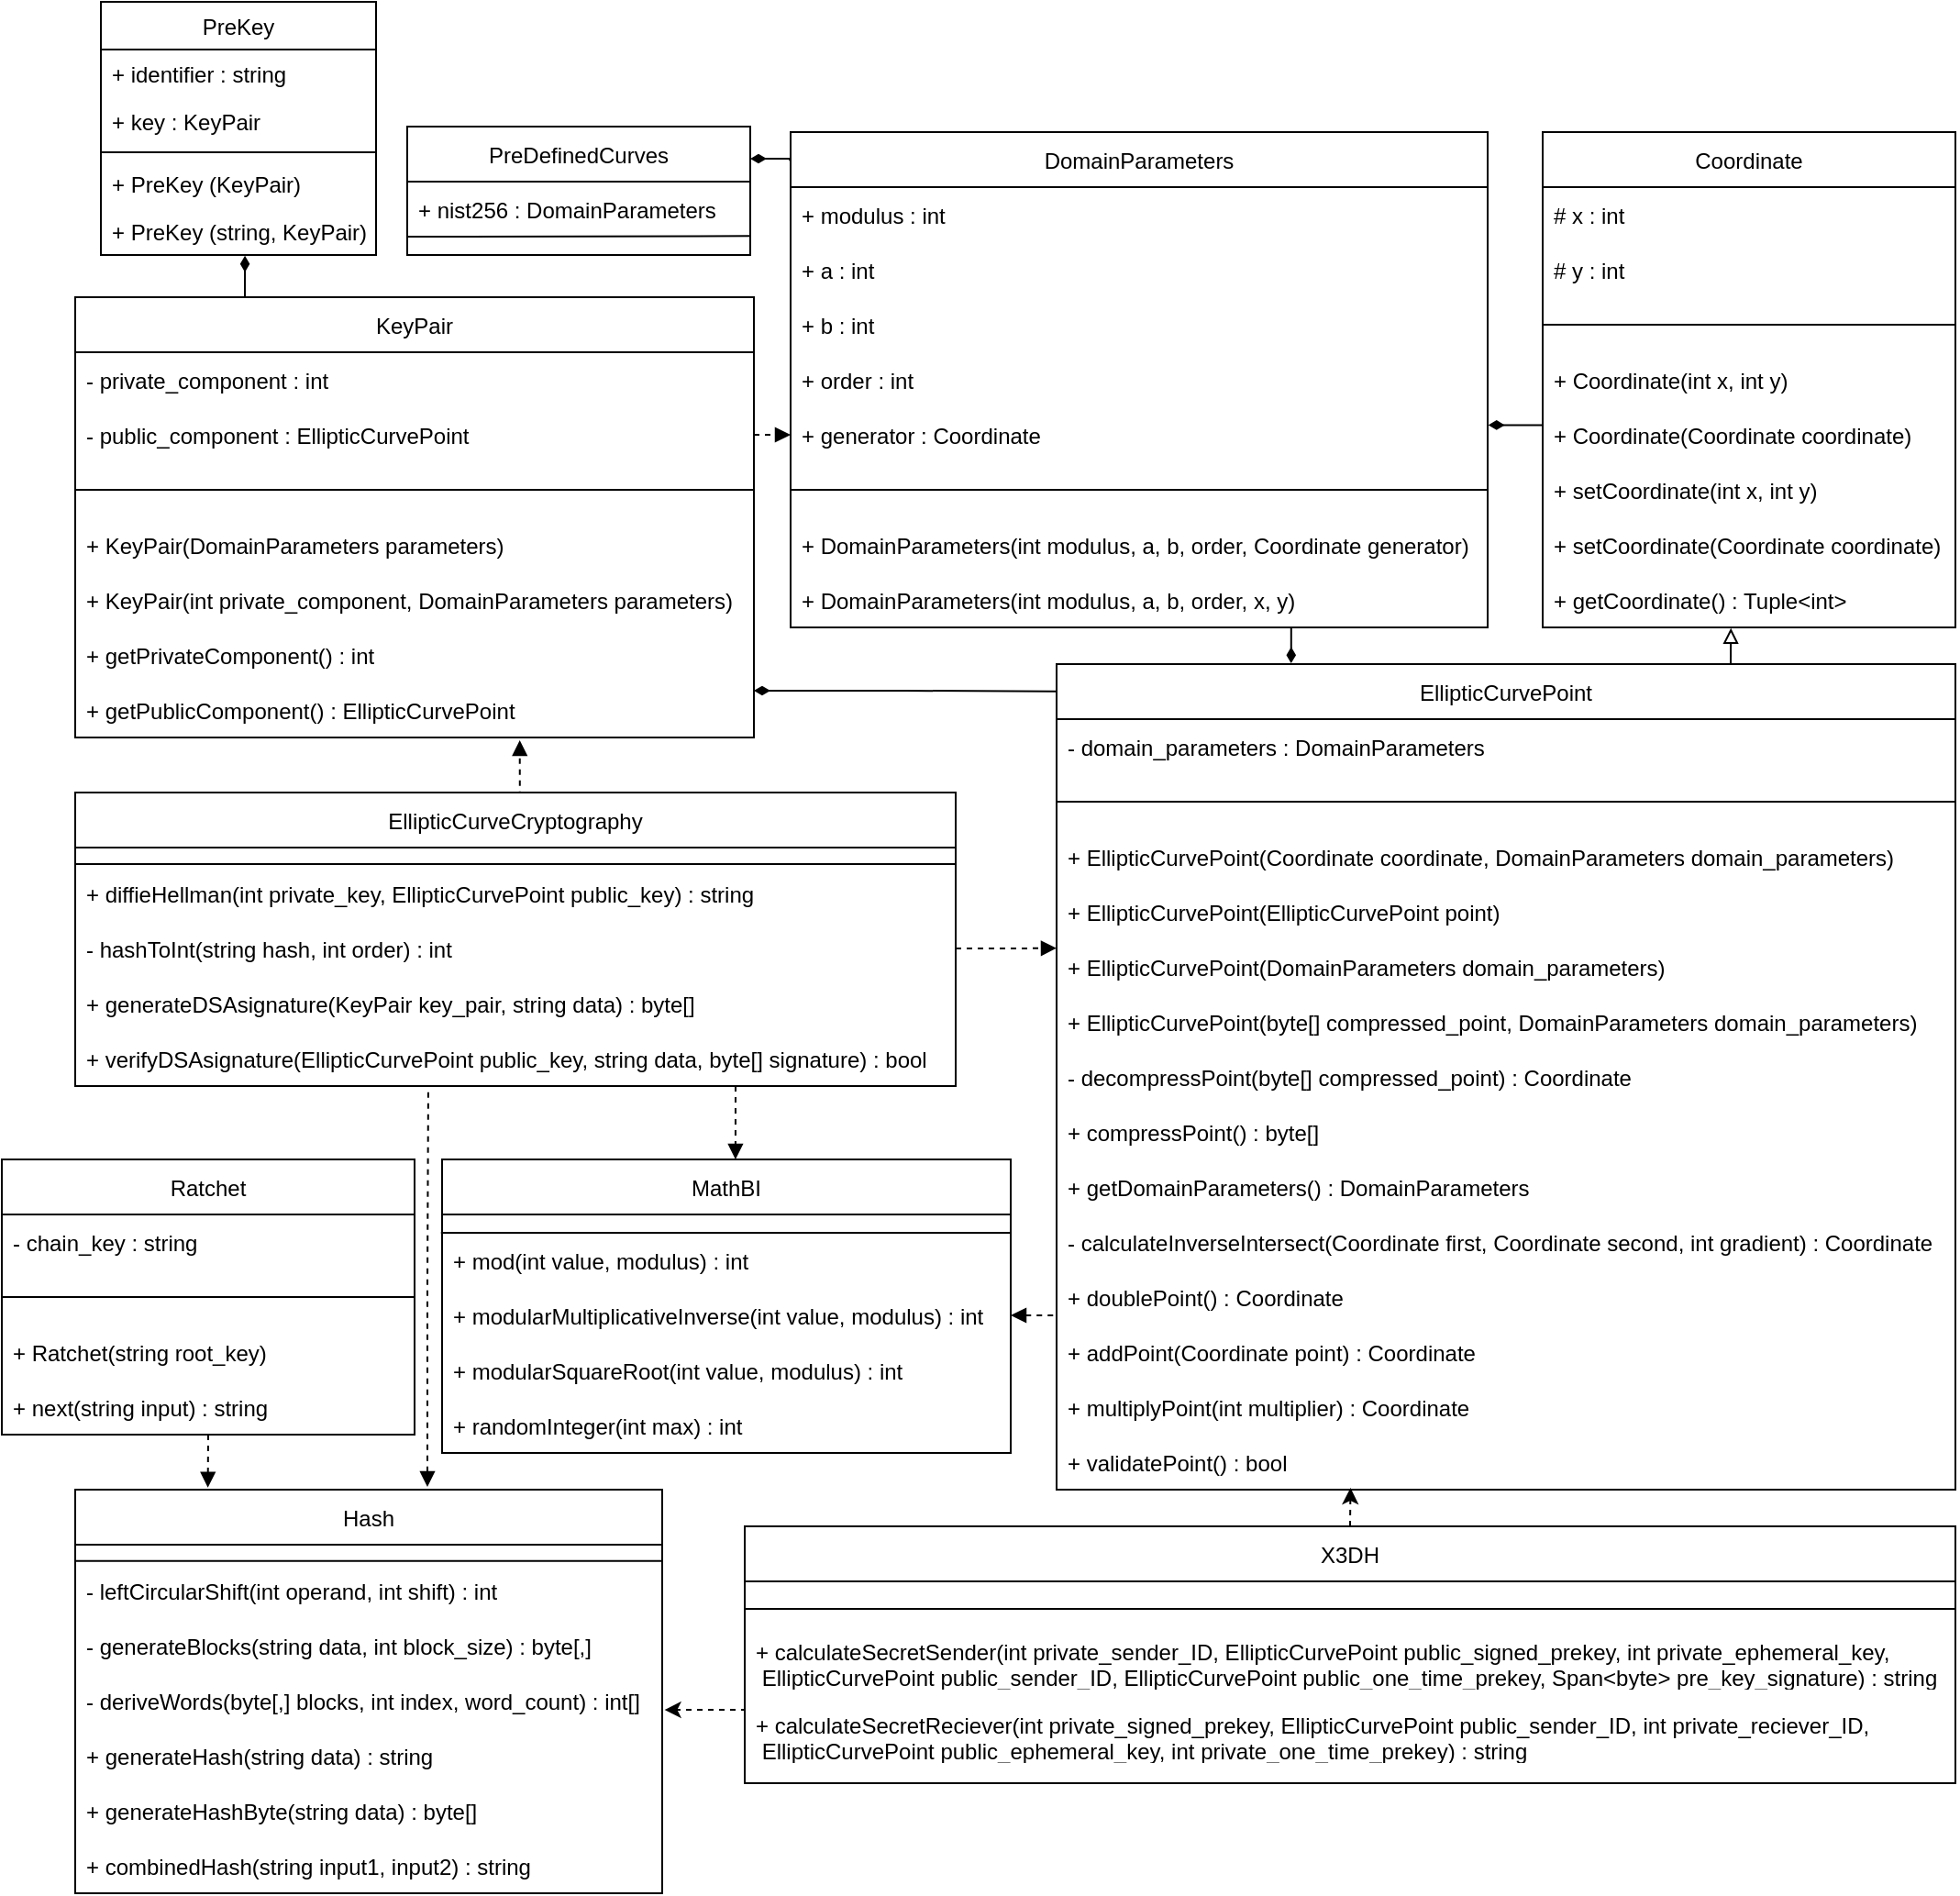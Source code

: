 <mxfile version="20.2.3" type="device"><diagram id="Ly6_dY0qHX30Df4afnzf" name="Page-1"><mxGraphModel dx="1822" dy="1265" grid="0" gridSize="10" guides="1" tooltips="1" connect="1" arrows="1" fold="1" page="0" pageScale="1" pageWidth="850" pageHeight="1100" math="0" shadow="0"><root><mxCell id="0"/><mxCell id="1" parent="0"/><mxCell id="3OR3AI4qEKdco8DpPYkD-1" value="Coordinate" style="swimlane;fontStyle=0;childLayout=stackLayout;horizontal=1;startSize=30;horizontalStack=0;resizeParent=1;resizeParentMax=0;resizeLast=0;collapsible=1;marginBottom=0;" parent="1" vertex="1"><mxGeometry x="690" y="-30" width="225" height="270" as="geometry"/></mxCell><mxCell id="3OR3AI4qEKdco8DpPYkD-2" value="# x : int" style="text;strokeColor=none;fillColor=none;align=left;verticalAlign=middle;spacingLeft=4;spacingRight=4;overflow=hidden;points=[[0,0.5],[1,0.5]];portConstraint=eastwest;rotatable=0;" parent="3OR3AI4qEKdco8DpPYkD-1" vertex="1"><mxGeometry y="30" width="225" height="30" as="geometry"/></mxCell><mxCell id="3OR3AI4qEKdco8DpPYkD-3" value="# y : int" style="text;strokeColor=none;fillColor=none;align=left;verticalAlign=middle;spacingLeft=4;spacingRight=4;overflow=hidden;points=[[0,0.5],[1,0.5]];portConstraint=eastwest;rotatable=0;" parent="3OR3AI4qEKdco8DpPYkD-1" vertex="1"><mxGeometry y="60" width="225" height="30" as="geometry"/></mxCell><mxCell id="_UF-qmJiNfg4kLuiLQxK-57" style="text;strokeColor=none;fillColor=none;align=left;verticalAlign=middle;spacingLeft=4;spacingRight=4;overflow=hidden;points=[[0,0.5],[1,0.5]];portConstraint=eastwest;rotatable=0;" parent="3OR3AI4qEKdco8DpPYkD-1" vertex="1"><mxGeometry y="90" width="225" height="30" as="geometry"/></mxCell><mxCell id="5z6FAqVTZavdb9If_eDG-6" value="+ Coordinate(int x, int y)" style="text;strokeColor=none;fillColor=none;align=left;verticalAlign=middle;spacingLeft=4;spacingRight=4;overflow=hidden;points=[[0,0.5],[1,0.5]];portConstraint=eastwest;rotatable=0;" parent="3OR3AI4qEKdco8DpPYkD-1" vertex="1"><mxGeometry y="120" width="225" height="30" as="geometry"/></mxCell><mxCell id="5z6FAqVTZavdb9If_eDG-7" value="+ Coordinate(Coordinate coordinate)" style="text;strokeColor=none;fillColor=none;align=left;verticalAlign=middle;spacingLeft=4;spacingRight=4;overflow=hidden;points=[[0,0.5],[1,0.5]];portConstraint=eastwest;rotatable=0;" parent="3OR3AI4qEKdco8DpPYkD-1" vertex="1"><mxGeometry y="150" width="225" height="30" as="geometry"/></mxCell><mxCell id="_UF-qmJiNfg4kLuiLQxK-56" value="+ setCoordinate(int x, int y)" style="text;strokeColor=none;fillColor=none;align=left;verticalAlign=middle;spacingLeft=4;spacingRight=4;overflow=hidden;points=[[0,0.5],[1,0.5]];portConstraint=eastwest;rotatable=0;" parent="3OR3AI4qEKdco8DpPYkD-1" vertex="1"><mxGeometry y="180" width="225" height="30" as="geometry"/></mxCell><mxCell id="5z6FAqVTZavdb9If_eDG-4" value="+ setCoordinate(Coordinate coordinate)" style="text;strokeColor=none;fillColor=none;align=left;verticalAlign=middle;spacingLeft=4;spacingRight=4;overflow=hidden;points=[[0,0.5],[1,0.5]];portConstraint=eastwest;rotatable=0;" parent="3OR3AI4qEKdco8DpPYkD-1" vertex="1"><mxGeometry y="210" width="225" height="30" as="geometry"/></mxCell><mxCell id="_UF-qmJiNfg4kLuiLQxK-58" value="+ getCoordinate() : Tuple&lt;int&gt;" style="text;strokeColor=none;fillColor=none;align=left;verticalAlign=middle;spacingLeft=4;spacingRight=4;overflow=hidden;points=[[0,0.5],[1,0.5]];portConstraint=eastwest;rotatable=0;" parent="3OR3AI4qEKdco8DpPYkD-1" vertex="1"><mxGeometry y="240" width="225" height="30" as="geometry"/></mxCell><mxCell id="5z6FAqVTZavdb9If_eDG-68" value="" style="endArrow=none;html=1;rounded=0;exitX=0;exitY=0.5;exitDx=0;exitDy=0;entryX=1;entryY=0.5;entryDx=0;entryDy=0;" parent="3OR3AI4qEKdco8DpPYkD-1" source="_UF-qmJiNfg4kLuiLQxK-57" target="_UF-qmJiNfg4kLuiLQxK-57" edge="1"><mxGeometry width="50" height="50" relative="1" as="geometry"><mxPoint x="-170" y="250" as="sourcePoint"/><mxPoint x="-120" y="200" as="targetPoint"/></mxGeometry></mxCell><mxCell id="_UF-qmJiNfg4kLuiLQxK-68" style="edgeStyle=orthogonalEdgeStyle;rounded=0;orthogonalLoop=1;jettySize=auto;html=1;exitX=1.001;exitY=0.323;exitDx=0;exitDy=0;entryX=0;entryY=0.327;entryDx=0;entryDy=0;startArrow=diamondThin;startFill=1;endArrow=none;endFill=0;entryPerimeter=0;exitPerimeter=0;" parent="1" source="3OR3AI4qEKdco8DpPYkD-9" target="5z6FAqVTZavdb9If_eDG-7" edge="1"><mxGeometry relative="1" as="geometry"><Array as="points"><mxPoint x="675" y="130"/></Array></mxGeometry></mxCell><mxCell id="5z6FAqVTZavdb9If_eDG-36" style="edgeStyle=orthogonalEdgeStyle;rounded=0;orthogonalLoop=1;jettySize=auto;html=1;entryX=0.261;entryY=-0.001;entryDx=0;entryDy=0;entryPerimeter=0;startArrow=none;startFill=0;endArrow=diamondThin;endFill=1;" parent="1" target="3OR3AI4qEKdco8DpPYkD-11" edge="1"><mxGeometry relative="1" as="geometry"><mxPoint x="550" y="240" as="sourcePoint"/></mxGeometry></mxCell><mxCell id="3OR3AI4qEKdco8DpPYkD-5" value="DomainParameters" style="swimlane;fontStyle=0;childLayout=stackLayout;horizontal=1;startSize=30;horizontalStack=0;resizeParent=1;resizeParentMax=0;resizeLast=0;collapsible=1;marginBottom=0;" parent="1" vertex="1"><mxGeometry x="280" y="-30" width="380" height="270" as="geometry"/></mxCell><mxCell id="3OR3AI4qEKdco8DpPYkD-6" value="+ modulus : int" style="text;strokeColor=none;fillColor=none;align=left;verticalAlign=middle;spacingLeft=4;spacingRight=4;overflow=hidden;points=[[0,0.5],[1,0.5]];portConstraint=eastwest;rotatable=0;" parent="3OR3AI4qEKdco8DpPYkD-5" vertex="1"><mxGeometry y="30" width="380" height="30" as="geometry"/></mxCell><mxCell id="3OR3AI4qEKdco8DpPYkD-7" value="+ a : int" style="text;strokeColor=none;fillColor=none;align=left;verticalAlign=middle;spacingLeft=4;spacingRight=4;overflow=hidden;points=[[0,0.5],[1,0.5]];portConstraint=eastwest;rotatable=0;" parent="3OR3AI4qEKdco8DpPYkD-5" vertex="1"><mxGeometry y="60" width="380" height="30" as="geometry"/></mxCell><mxCell id="3OR3AI4qEKdco8DpPYkD-8" value="+ b : int" style="text;strokeColor=none;fillColor=none;align=left;verticalAlign=middle;spacingLeft=4;spacingRight=4;overflow=hidden;points=[[0,0.5],[1,0.5]];portConstraint=eastwest;rotatable=0;" parent="3OR3AI4qEKdco8DpPYkD-5" vertex="1"><mxGeometry y="90" width="380" height="30" as="geometry"/></mxCell><mxCell id="3OR3AI4qEKdco8DpPYkD-10" value="+ order : int" style="text;strokeColor=none;fillColor=none;align=left;verticalAlign=middle;spacingLeft=4;spacingRight=4;overflow=hidden;points=[[0,0.5],[1,0.5]];portConstraint=eastwest;rotatable=0;" parent="3OR3AI4qEKdco8DpPYkD-5" vertex="1"><mxGeometry y="120" width="380" height="30" as="geometry"/></mxCell><mxCell id="3OR3AI4qEKdco8DpPYkD-9" value="+ generator : Coordinate" style="text;strokeColor=none;fillColor=none;align=left;verticalAlign=middle;spacingLeft=4;spacingRight=4;overflow=hidden;points=[[0,0.5],[1,0.5]];portConstraint=eastwest;rotatable=0;" parent="3OR3AI4qEKdco8DpPYkD-5" vertex="1"><mxGeometry y="150" width="380" height="30" as="geometry"/></mxCell><mxCell id="pm_PN6_gvSgCP5Tro77H-2" style="text;strokeColor=none;fillColor=none;align=left;verticalAlign=middle;spacingLeft=4;spacingRight=4;overflow=hidden;points=[[0,0.5],[1,0.5]];portConstraint=eastwest;rotatable=0;" parent="3OR3AI4qEKdco8DpPYkD-5" vertex="1"><mxGeometry y="180" width="380" height="30" as="geometry"/></mxCell><mxCell id="pm_PN6_gvSgCP5Tro77H-1" value="+ DomainParameters(int modulus, a, b, order, Coordinate generator)" style="text;strokeColor=none;fillColor=none;align=left;verticalAlign=middle;spacingLeft=4;spacingRight=4;overflow=hidden;points=[[0,0.5],[1,0.5]];portConstraint=eastwest;rotatable=0;" parent="3OR3AI4qEKdco8DpPYkD-5" vertex="1"><mxGeometry y="210" width="380" height="30" as="geometry"/></mxCell><mxCell id="5z6FAqVTZavdb9If_eDG-1" value="+ DomainParameters(int modulus, a, b, order, x, y)" style="text;strokeColor=none;fillColor=none;align=left;verticalAlign=middle;spacingLeft=4;spacingRight=4;overflow=hidden;points=[[0,0.5],[1,0.5]];portConstraint=eastwest;rotatable=0;" parent="3OR3AI4qEKdco8DpPYkD-5" vertex="1"><mxGeometry y="240" width="380" height="30" as="geometry"/></mxCell><mxCell id="5z6FAqVTZavdb9If_eDG-67" value="" style="endArrow=none;html=1;rounded=0;exitX=0;exitY=0.5;exitDx=0;exitDy=0;entryX=1;entryY=0.5;entryDx=0;entryDy=0;" parent="3OR3AI4qEKdco8DpPYkD-5" source="pm_PN6_gvSgCP5Tro77H-2" target="pm_PN6_gvSgCP5Tro77H-2" edge="1"><mxGeometry width="50" height="50" relative="1" as="geometry"><mxPoint x="240" y="250" as="sourcePoint"/><mxPoint x="290" y="200" as="targetPoint"/></mxGeometry></mxCell><mxCell id="5z6FAqVTZavdb9If_eDG-45" style="edgeStyle=orthogonalEdgeStyle;rounded=0;orthogonalLoop=1;jettySize=auto;html=1;exitX=0.75;exitY=0;exitDx=0;exitDy=0;entryX=0.456;entryY=1.013;entryDx=0;entryDy=0;entryPerimeter=0;startArrow=none;startFill=0;endArrow=block;endFill=0;" parent="1" source="3OR3AI4qEKdco8DpPYkD-11" target="_UF-qmJiNfg4kLuiLQxK-58" edge="1"><mxGeometry relative="1" as="geometry"/></mxCell><mxCell id="3OR3AI4qEKdco8DpPYkD-11" value="EllipticCurvePoint" style="swimlane;fontStyle=0;childLayout=stackLayout;horizontal=1;startSize=30;horizontalStack=0;resizeParent=1;resizeParentMax=0;resizeLast=0;collapsible=1;marginBottom=0;" parent="1" vertex="1"><mxGeometry x="425" y="260" width="490" height="450" as="geometry"/></mxCell><mxCell id="3OR3AI4qEKdco8DpPYkD-16" value="- domain_parameters : DomainParameters" style="text;strokeColor=none;fillColor=none;align=left;verticalAlign=middle;spacingLeft=4;spacingRight=4;overflow=hidden;points=[[0,0.5],[1,0.5]];portConstraint=eastwest;rotatable=0;" parent="3OR3AI4qEKdco8DpPYkD-11" vertex="1"><mxGeometry y="30" width="490" height="30" as="geometry"/></mxCell><mxCell id="3OR3AI4qEKdco8DpPYkD-68" style="text;strokeColor=none;fillColor=none;align=left;verticalAlign=middle;spacingLeft=4;spacingRight=4;overflow=hidden;points=[[0,0.5],[1,0.5]];portConstraint=eastwest;rotatable=0;" parent="3OR3AI4qEKdco8DpPYkD-11" vertex="1"><mxGeometry y="60" width="490" height="30" as="geometry"/></mxCell><mxCell id="5z6FAqVTZavdb9If_eDG-30" value="+ EllipticCurvePoint(Coordinate coordinate, DomainParameters domain_parameters)" style="text;strokeColor=none;fillColor=none;align=left;verticalAlign=middle;spacingLeft=4;spacingRight=4;overflow=hidden;points=[[0,0.5],[1,0.5]];portConstraint=eastwest;rotatable=0;" parent="3OR3AI4qEKdco8DpPYkD-11" vertex="1"><mxGeometry y="90" width="490" height="30" as="geometry"/></mxCell><mxCell id="5z6FAqVTZavdb9If_eDG-2" value="+ EllipticCurvePoint(EllipticCurvePoint point)" style="text;strokeColor=none;fillColor=none;align=left;verticalAlign=middle;spacingLeft=4;spacingRight=4;overflow=hidden;points=[[0,0.5],[1,0.5]];portConstraint=eastwest;rotatable=0;" parent="3OR3AI4qEKdco8DpPYkD-11" vertex="1"><mxGeometry y="120" width="490" height="30" as="geometry"/></mxCell><mxCell id="5z6FAqVTZavdb9If_eDG-3" value="+ EllipticCurvePoint(DomainParameters domain_parameters)" style="text;strokeColor=none;fillColor=none;align=left;verticalAlign=middle;spacingLeft=4;spacingRight=4;overflow=hidden;points=[[0,0.5],[1,0.5]];portConstraint=eastwest;rotatable=0;" parent="3OR3AI4qEKdco8DpPYkD-11" vertex="1"><mxGeometry y="150" width="490" height="30" as="geometry"/></mxCell><mxCell id="_UF-qmJiNfg4kLuiLQxK-1" value="+ EllipticCurvePoint(byte[] compressed_point, DomainParameters domain_parameters)" style="text;strokeColor=none;fillColor=none;align=left;verticalAlign=middle;spacingLeft=4;spacingRight=4;overflow=hidden;points=[[0,0.5],[1,0.5]];portConstraint=eastwest;rotatable=0;" parent="3OR3AI4qEKdco8DpPYkD-11" vertex="1"><mxGeometry y="180" width="490" height="30" as="geometry"/></mxCell><mxCell id="_UF-qmJiNfg4kLuiLQxK-3" value="- decompressPoint(byte[] compressed_point) : Coordinate" style="text;strokeColor=none;fillColor=none;align=left;verticalAlign=middle;spacingLeft=4;spacingRight=4;overflow=hidden;points=[[0,0.5],[1,0.5]];portConstraint=eastwest;rotatable=0;" parent="3OR3AI4qEKdco8DpPYkD-11" vertex="1"><mxGeometry y="210" width="490" height="30" as="geometry"/></mxCell><mxCell id="_UF-qmJiNfg4kLuiLQxK-4" value="+ compressPoint() : byte[]" style="text;strokeColor=none;fillColor=none;align=left;verticalAlign=middle;spacingLeft=4;spacingRight=4;overflow=hidden;points=[[0,0.5],[1,0.5]];portConstraint=eastwest;rotatable=0;" parent="3OR3AI4qEKdco8DpPYkD-11" vertex="1"><mxGeometry y="240" width="490" height="30" as="geometry"/></mxCell><mxCell id="3OR3AI4qEKdco8DpPYkD-67" value="+ getDomainParameters() : DomainParameters" style="text;strokeColor=none;fillColor=none;align=left;verticalAlign=middle;spacingLeft=4;spacingRight=4;overflow=hidden;points=[[0,0.5],[1,0.5]];portConstraint=eastwest;rotatable=0;" parent="3OR3AI4qEKdco8DpPYkD-11" vertex="1"><mxGeometry y="270" width="490" height="30" as="geometry"/></mxCell><mxCell id="_UF-qmJiNfg4kLuiLQxK-2" value="- calculateInverseIntersect(Coordinate first, Coordinate second, int gradient) : Coordinate" style="text;strokeColor=none;fillColor=none;align=left;verticalAlign=middle;spacingLeft=4;spacingRight=4;overflow=hidden;points=[[0,0.5],[1,0.5]];portConstraint=eastwest;rotatable=0;" parent="3OR3AI4qEKdco8DpPYkD-11" vertex="1"><mxGeometry y="300" width="490" height="30" as="geometry"/></mxCell><mxCell id="3OR3AI4qEKdco8DpPYkD-70" value="+ doublePoint() : Coordinate" style="text;strokeColor=none;fillColor=none;align=left;verticalAlign=middle;spacingLeft=4;spacingRight=4;overflow=hidden;points=[[0,0.5],[1,0.5]];portConstraint=eastwest;rotatable=0;" parent="3OR3AI4qEKdco8DpPYkD-11" vertex="1"><mxGeometry y="330" width="490" height="30" as="geometry"/></mxCell><mxCell id="3OR3AI4qEKdco8DpPYkD-71" value="+ addPoint(Coordinate point) : Coordinate" style="text;strokeColor=none;fillColor=none;align=left;verticalAlign=middle;spacingLeft=4;spacingRight=4;overflow=hidden;points=[[0,0.5],[1,0.5]];portConstraint=eastwest;rotatable=0;" parent="3OR3AI4qEKdco8DpPYkD-11" vertex="1"><mxGeometry y="360" width="490" height="30" as="geometry"/></mxCell><mxCell id="_UF-qmJiNfg4kLuiLQxK-5" value="+ multiplyPoint(int multiplier) : Coordinate" style="text;strokeColor=none;fillColor=none;align=left;verticalAlign=middle;spacingLeft=4;spacingRight=4;overflow=hidden;points=[[0,0.5],[1,0.5]];portConstraint=eastwest;rotatable=0;" parent="3OR3AI4qEKdco8DpPYkD-11" vertex="1"><mxGeometry y="390" width="490" height="30" as="geometry"/></mxCell><mxCell id="5z6FAqVTZavdb9If_eDG-42" value="+ validatePoint() : bool" style="text;strokeColor=none;fillColor=none;align=left;verticalAlign=middle;spacingLeft=4;spacingRight=4;overflow=hidden;points=[[0,0.5],[1,0.5]];portConstraint=eastwest;rotatable=0;" parent="3OR3AI4qEKdco8DpPYkD-11" vertex="1"><mxGeometry y="420" width="490" height="30" as="geometry"/></mxCell><mxCell id="5z6FAqVTZavdb9If_eDG-66" value="" style="endArrow=none;html=1;rounded=0;exitX=0;exitY=0.5;exitDx=0;exitDy=0;entryX=1;entryY=0.5;entryDx=0;entryDy=0;" parent="3OR3AI4qEKdco8DpPYkD-11" source="3OR3AI4qEKdco8DpPYkD-68" target="3OR3AI4qEKdco8DpPYkD-68" edge="1"><mxGeometry width="50" height="50" relative="1" as="geometry"><mxPoint x="165" y="190" as="sourcePoint"/><mxPoint x="215" y="140" as="targetPoint"/></mxGeometry></mxCell><mxCell id="5z6FAqVTZavdb9If_eDG-49" style="edgeStyle=orthogonalEdgeStyle;rounded=0;orthogonalLoop=1;jettySize=auto;html=1;exitX=0.5;exitY=0;exitDx=0;exitDy=0;entryX=0.655;entryY=1.05;entryDx=0;entryDy=0;entryPerimeter=0;dashed=1;startArrow=none;startFill=0;endArrow=block;endFill=1;" parent="1" source="_UF-qmJiNfg4kLuiLQxK-7" target="_UF-qmJiNfg4kLuiLQxK-51" edge="1"><mxGeometry relative="1" as="geometry"/></mxCell><mxCell id="5z6FAqVTZavdb9If_eDG-52" style="edgeStyle=orthogonalEdgeStyle;rounded=0;orthogonalLoop=1;jettySize=auto;html=1;exitX=0.75;exitY=1;exitDx=0;exitDy=0;entryX=0.516;entryY=0;entryDx=0;entryDy=0;entryPerimeter=0;dashed=1;startArrow=none;startFill=0;endArrow=block;endFill=1;" parent="1" source="_UF-qmJiNfg4kLuiLQxK-7" target="5z6FAqVTZavdb9If_eDG-13" edge="1"><mxGeometry relative="1" as="geometry"/></mxCell><mxCell id="_UF-qmJiNfg4kLuiLQxK-7" value="EllipticCurveCryptography" style="swimlane;fontStyle=0;childLayout=stackLayout;horizontal=1;startSize=30;horizontalStack=0;resizeParent=1;resizeParentMax=0;resizeLast=0;collapsible=1;marginBottom=0;" parent="1" vertex="1"><mxGeometry x="-110" y="330" width="480" height="160" as="geometry"/></mxCell><mxCell id="5z6FAqVTZavdb9If_eDG-60" style="text;strokeColor=none;fillColor=none;align=left;verticalAlign=middle;spacingLeft=4;spacingRight=4;overflow=hidden;points=[[0,0.5],[1,0.5]];portConstraint=eastwest;rotatable=0;" parent="_UF-qmJiNfg4kLuiLQxK-7" vertex="1"><mxGeometry y="30" width="480" height="10" as="geometry"/></mxCell><mxCell id="_UF-qmJiNfg4kLuiLQxK-20" value="+ diffieHellman(int private_key, EllipticCurvePoint public_key) : string" style="text;strokeColor=none;fillColor=none;align=left;verticalAlign=middle;spacingLeft=4;spacingRight=4;overflow=hidden;points=[[0,0.5],[1,0.5]];portConstraint=eastwest;rotatable=0;" parent="_UF-qmJiNfg4kLuiLQxK-7" vertex="1"><mxGeometry y="40" width="480" height="30" as="geometry"/></mxCell><mxCell id="5z6FAqVTZavdb9If_eDG-43" value="- hashToInt(string hash, int order) : int" style="text;strokeColor=none;fillColor=none;align=left;verticalAlign=middle;spacingLeft=4;spacingRight=4;overflow=hidden;points=[[0,0.5],[1,0.5]];portConstraint=eastwest;rotatable=0;" parent="_UF-qmJiNfg4kLuiLQxK-7" vertex="1"><mxGeometry y="70" width="480" height="30" as="geometry"/></mxCell><mxCell id="_UF-qmJiNfg4kLuiLQxK-28" value="+ generateDSAsignature(KeyPair key_pair, string data) : byte[]" style="text;strokeColor=none;fillColor=none;align=left;verticalAlign=middle;spacingLeft=4;spacingRight=4;overflow=hidden;points=[[0,0.5],[1,0.5]];portConstraint=eastwest;rotatable=0;" parent="_UF-qmJiNfg4kLuiLQxK-7" vertex="1"><mxGeometry y="100" width="480" height="30" as="geometry"/></mxCell><mxCell id="_UF-qmJiNfg4kLuiLQxK-29" value="+ verifyDSAsignature(EllipticCurvePoint public_key, string data, byte[] signature) : bool" style="text;strokeColor=none;fillColor=none;align=left;verticalAlign=middle;spacingLeft=4;spacingRight=4;overflow=hidden;points=[[0,0.5],[1,0.5]];portConstraint=eastwest;rotatable=0;" parent="_UF-qmJiNfg4kLuiLQxK-7" vertex="1"><mxGeometry y="130" width="480" height="30" as="geometry"/></mxCell><mxCell id="5z6FAqVTZavdb9If_eDG-61" value="" style="endArrow=none;html=1;rounded=0;exitX=-0.001;exitY=-0.035;exitDx=0;exitDy=0;exitPerimeter=0;" parent="_UF-qmJiNfg4kLuiLQxK-7" source="_UF-qmJiNfg4kLuiLQxK-20" edge="1"><mxGeometry width="50" height="50" relative="1" as="geometry"><mxPoint x="220" y="-10" as="sourcePoint"/><mxPoint x="480" y="39" as="targetPoint"/></mxGeometry></mxCell><mxCell id="5z6FAqVTZavdb9If_eDG-102" style="edgeStyle=orthogonalEdgeStyle;rounded=0;orthogonalLoop=1;jettySize=auto;html=1;exitX=0.6;exitY=-0.007;exitDx=0;exitDy=0;entryX=0.401;entryY=1.01;entryDx=0;entryDy=0;entryPerimeter=0;dashed=1;startArrow=block;startFill=1;endArrow=none;endFill=0;exitPerimeter=0;" parent="1" source="_UF-qmJiNfg4kLuiLQxK-30" target="_UF-qmJiNfg4kLuiLQxK-29" edge="1"><mxGeometry relative="1" as="geometry"/></mxCell><mxCell id="_UF-qmJiNfg4kLuiLQxK-30" value="Hash" style="swimlane;fontStyle=0;childLayout=stackLayout;horizontal=1;startSize=30;horizontalStack=0;resizeParent=1;resizeParentMax=0;resizeLast=0;collapsible=1;marginBottom=0;" parent="1" vertex="1"><mxGeometry x="-110" y="710" width="320" height="220" as="geometry"/></mxCell><mxCell id="5z6FAqVTZavdb9If_eDG-62" style="text;strokeColor=none;fillColor=none;align=left;verticalAlign=middle;spacingLeft=4;spacingRight=4;overflow=hidden;points=[[0,0.5],[1,0.5]];portConstraint=eastwest;rotatable=0;" parent="_UF-qmJiNfg4kLuiLQxK-30" vertex="1"><mxGeometry y="30" width="320" height="10" as="geometry"/></mxCell><mxCell id="_UF-qmJiNfg4kLuiLQxK-34" value="- leftCircularShift(int operand, int shift) : int" style="text;strokeColor=none;fillColor=none;align=left;verticalAlign=middle;spacingLeft=4;spacingRight=4;overflow=hidden;points=[[0,0.5],[1,0.5]];portConstraint=eastwest;rotatable=0;" parent="_UF-qmJiNfg4kLuiLQxK-30" vertex="1"><mxGeometry y="40" width="320" height="30" as="geometry"/></mxCell><mxCell id="_UF-qmJiNfg4kLuiLQxK-32" value="- generateBlocks(string data, int block_size) : byte[,]" style="text;strokeColor=none;fillColor=none;align=left;verticalAlign=middle;spacingLeft=4;spacingRight=4;overflow=hidden;points=[[0,0.5],[1,0.5]];portConstraint=eastwest;rotatable=0;" parent="_UF-qmJiNfg4kLuiLQxK-30" vertex="1"><mxGeometry y="70" width="320" height="30" as="geometry"/></mxCell><mxCell id="_UF-qmJiNfg4kLuiLQxK-33" value="- deriveWords(byte[,] blocks, int index, word_count) : int[]" style="text;strokeColor=none;fillColor=none;align=left;verticalAlign=middle;spacingLeft=4;spacingRight=4;overflow=hidden;points=[[0,0.5],[1,0.5]];portConstraint=eastwest;rotatable=0;" parent="_UF-qmJiNfg4kLuiLQxK-30" vertex="1"><mxGeometry y="100" width="320" height="30" as="geometry"/></mxCell><mxCell id="_UF-qmJiNfg4kLuiLQxK-31" value="+ generateHash(string data) : string" style="text;strokeColor=none;fillColor=none;align=left;verticalAlign=middle;spacingLeft=4;spacingRight=4;overflow=hidden;points=[[0,0.5],[1,0.5]];portConstraint=eastwest;rotatable=0;" parent="_UF-qmJiNfg4kLuiLQxK-30" vertex="1"><mxGeometry y="130" width="320" height="30" as="geometry"/></mxCell><mxCell id="5z6FAqVTZavdb9If_eDG-63" value="" style="endArrow=none;html=1;rounded=0;exitX=0.001;exitY=-0.037;exitDx=0;exitDy=0;exitPerimeter=0;entryX=0.999;entryY=-0.038;entryDx=0;entryDy=0;entryPerimeter=0;" parent="_UF-qmJiNfg4kLuiLQxK-30" source="_UF-qmJiNfg4kLuiLQxK-34" target="_UF-qmJiNfg4kLuiLQxK-34" edge="1"><mxGeometry width="50" height="50" relative="1" as="geometry"><mxPoint x="290" y="50" as="sourcePoint"/><mxPoint x="340" as="targetPoint"/></mxGeometry></mxCell><mxCell id="LFOHdSQRBGL65Pq9T4DA-1" value="+ generateHashByte(string data) : byte[]" style="text;strokeColor=none;fillColor=none;align=left;verticalAlign=middle;spacingLeft=4;spacingRight=4;overflow=hidden;points=[[0,0.5],[1,0.5]];portConstraint=eastwest;rotatable=0;" parent="_UF-qmJiNfg4kLuiLQxK-30" vertex="1"><mxGeometry y="160" width="320" height="30" as="geometry"/></mxCell><mxCell id="5z6FAqVTZavdb9If_eDG-93" value="+ combinedHash(string input1, input2) : string" style="text;strokeColor=none;fillColor=none;align=left;verticalAlign=middle;spacingLeft=4;spacingRight=4;overflow=hidden;points=[[0,0.5],[1,0.5]];portConstraint=eastwest;rotatable=0;" parent="_UF-qmJiNfg4kLuiLQxK-30" vertex="1"><mxGeometry y="190" width="320" height="30" as="geometry"/></mxCell><mxCell id="v4cpmaAHqZHtrQl28j2C-14" style="edgeStyle=orthogonalEdgeStyle;rounded=0;orthogonalLoop=1;jettySize=auto;html=1;exitX=0.25;exitY=0;exitDx=0;exitDy=0;startArrow=none;startFill=0;endArrow=diamondThin;endFill=1;" parent="1" source="_UF-qmJiNfg4kLuiLQxK-35" edge="1"><mxGeometry relative="1" as="geometry"><mxPoint x="-17.463" y="37.407" as="targetPoint"/></mxGeometry></mxCell><mxCell id="_UF-qmJiNfg4kLuiLQxK-35" value="KeyPair" style="swimlane;fontStyle=0;childLayout=stackLayout;horizontal=1;startSize=30;horizontalStack=0;resizeParent=1;resizeParentMax=0;resizeLast=0;collapsible=1;marginBottom=0;" parent="1" vertex="1"><mxGeometry x="-110" y="60" width="370" height="240" as="geometry"/></mxCell><mxCell id="_UF-qmJiNfg4kLuiLQxK-37" value="- private_component : int" style="text;strokeColor=none;fillColor=none;align=left;verticalAlign=middle;spacingLeft=4;spacingRight=4;overflow=hidden;points=[[0,0.5],[1,0.5]];portConstraint=eastwest;rotatable=0;" parent="_UF-qmJiNfg4kLuiLQxK-35" vertex="1"><mxGeometry y="30" width="370" height="30" as="geometry"/></mxCell><mxCell id="_UF-qmJiNfg4kLuiLQxK-47" value="- public_component : EllipticCurvePoint" style="text;strokeColor=none;fillColor=none;align=left;verticalAlign=middle;spacingLeft=4;spacingRight=4;overflow=hidden;points=[[0,0.5],[1,0.5]];portConstraint=eastwest;rotatable=0;" parent="_UF-qmJiNfg4kLuiLQxK-35" vertex="1"><mxGeometry y="60" width="370" height="30" as="geometry"/></mxCell><mxCell id="_UF-qmJiNfg4kLuiLQxK-53" style="text;strokeColor=none;fillColor=none;align=left;verticalAlign=middle;spacingLeft=4;spacingRight=4;overflow=hidden;points=[[0,0.5],[1,0.5]];portConstraint=eastwest;rotatable=0;" parent="_UF-qmJiNfg4kLuiLQxK-35" vertex="1"><mxGeometry y="90" width="370" height="30" as="geometry"/></mxCell><mxCell id="_UF-qmJiNfg4kLuiLQxK-54" value="+ KeyPair(DomainParameters parameters)" style="text;strokeColor=none;fillColor=none;align=left;verticalAlign=middle;spacingLeft=4;spacingRight=4;overflow=hidden;points=[[0,0.5],[1,0.5]];portConstraint=eastwest;rotatable=0;" parent="_UF-qmJiNfg4kLuiLQxK-35" vertex="1"><mxGeometry y="120" width="370" height="30" as="geometry"/></mxCell><mxCell id="_UF-qmJiNfg4kLuiLQxK-55" value="+ KeyPair(int private_component, DomainParameters parameters)" style="text;strokeColor=none;fillColor=none;align=left;verticalAlign=middle;spacingLeft=4;spacingRight=4;overflow=hidden;points=[[0,0.5],[1,0.5]];portConstraint=eastwest;rotatable=0;" parent="_UF-qmJiNfg4kLuiLQxK-35" vertex="1"><mxGeometry y="150" width="370" height="30" as="geometry"/></mxCell><mxCell id="_UF-qmJiNfg4kLuiLQxK-48" value="+ getPrivateComponent() : int" style="text;strokeColor=none;fillColor=none;align=left;verticalAlign=middle;spacingLeft=4;spacingRight=4;overflow=hidden;points=[[0,0.5],[1,0.5]];portConstraint=eastwest;rotatable=0;" parent="_UF-qmJiNfg4kLuiLQxK-35" vertex="1"><mxGeometry y="180" width="370" height="30" as="geometry"/></mxCell><mxCell id="_UF-qmJiNfg4kLuiLQxK-51" value="+ getPublicComponent() : EllipticCurvePoint" style="text;strokeColor=none;fillColor=none;align=left;verticalAlign=middle;spacingLeft=4;spacingRight=4;overflow=hidden;points=[[0,0.5],[1,0.5]];portConstraint=eastwest;rotatable=0;" parent="_UF-qmJiNfg4kLuiLQxK-35" vertex="1"><mxGeometry y="210" width="370" height="30" as="geometry"/></mxCell><mxCell id="5z6FAqVTZavdb9If_eDG-59" value="" style="endArrow=none;html=1;rounded=0;exitX=0;exitY=0.5;exitDx=0;exitDy=0;entryX=1;entryY=0.5;entryDx=0;entryDy=0;" parent="_UF-qmJiNfg4kLuiLQxK-35" source="_UF-qmJiNfg4kLuiLQxK-53" target="_UF-qmJiNfg4kLuiLQxK-53" edge="1"><mxGeometry width="50" height="50" relative="1" as="geometry"><mxPoint x="230" y="190" as="sourcePoint"/><mxPoint x="280" y="140" as="targetPoint"/></mxGeometry></mxCell><mxCell id="5z6FAqVTZavdb9If_eDG-13" value="MathBI" style="swimlane;fontStyle=0;childLayout=stackLayout;horizontal=1;startSize=30;horizontalStack=0;resizeParent=1;resizeParentMax=0;resizeLast=0;collapsible=1;marginBottom=0;" parent="1" vertex="1"><mxGeometry x="90" y="530" width="310" height="160" as="geometry"/></mxCell><mxCell id="5z6FAqVTZavdb9If_eDG-64" style="text;strokeColor=none;fillColor=none;align=left;verticalAlign=middle;spacingLeft=4;spacingRight=4;overflow=hidden;points=[[0,0.5],[1,0.5]];portConstraint=eastwest;rotatable=0;" parent="5z6FAqVTZavdb9If_eDG-13" vertex="1"><mxGeometry y="30" width="310" height="10" as="geometry"/></mxCell><mxCell id="5z6FAqVTZavdb9If_eDG-14" value="+ mod(int value, modulus) : int" style="text;strokeColor=none;fillColor=none;align=left;verticalAlign=middle;spacingLeft=4;spacingRight=4;overflow=hidden;points=[[0,0.5],[1,0.5]];portConstraint=eastwest;rotatable=0;" parent="5z6FAqVTZavdb9If_eDG-13" vertex="1"><mxGeometry y="40" width="310" height="30" as="geometry"/></mxCell><mxCell id="5z6FAqVTZavdb9If_eDG-15" value="+ modularMultiplicativeInverse(int value, modulus) : int" style="text;strokeColor=none;fillColor=none;align=left;verticalAlign=middle;spacingLeft=4;spacingRight=4;overflow=hidden;points=[[0,0.5],[1,0.5]];portConstraint=eastwest;rotatable=0;" parent="5z6FAqVTZavdb9If_eDG-13" vertex="1"><mxGeometry y="70" width="310" height="30" as="geometry"/></mxCell><mxCell id="5z6FAqVTZavdb9If_eDG-16" value="+ modularSquareRoot(int value, modulus) : int" style="text;strokeColor=none;fillColor=none;align=left;verticalAlign=middle;spacingLeft=4;spacingRight=4;overflow=hidden;points=[[0,0.5],[1,0.5]];portConstraint=eastwest;rotatable=0;" parent="5z6FAqVTZavdb9If_eDG-13" vertex="1"><mxGeometry y="100" width="310" height="30" as="geometry"/></mxCell><mxCell id="5z6FAqVTZavdb9If_eDG-39" value="+ randomInteger(int max) : int" style="text;strokeColor=none;fillColor=none;align=left;verticalAlign=middle;spacingLeft=4;spacingRight=4;overflow=hidden;points=[[0,0.5],[1,0.5]];portConstraint=eastwest;rotatable=0;" parent="5z6FAqVTZavdb9If_eDG-13" vertex="1"><mxGeometry y="130" width="310" height="30" as="geometry"/></mxCell><mxCell id="5z6FAqVTZavdb9If_eDG-65" value="" style="endArrow=none;html=1;rounded=0;exitX=-0.002;exitY=0;exitDx=0;exitDy=0;exitPerimeter=0;entryX=0.999;entryY=0;entryDx=0;entryDy=0;entryPerimeter=0;" parent="5z6FAqVTZavdb9If_eDG-13" source="5z6FAqVTZavdb9If_eDG-14" target="5z6FAqVTZavdb9If_eDG-14" edge="1"><mxGeometry width="50" height="50" relative="1" as="geometry"><mxPoint x="70" as="sourcePoint"/><mxPoint x="120" y="-50" as="targetPoint"/></mxGeometry></mxCell><mxCell id="5z6FAqVTZavdb9If_eDG-46" style="edgeStyle=orthogonalEdgeStyle;rounded=0;orthogonalLoop=1;jettySize=auto;html=1;exitX=1;exitY=0.25;exitDx=0;exitDy=0;entryX=-0.001;entryY=0.058;entryDx=0;entryDy=0;entryPerimeter=0;startArrow=diamondThin;startFill=1;endArrow=none;endFill=0;" parent="1" source="5z6FAqVTZavdb9If_eDG-20" target="3OR3AI4qEKdco8DpPYkD-5" edge="1"><mxGeometry relative="1" as="geometry"/></mxCell><mxCell id="5z6FAqVTZavdb9If_eDG-20" value="PreDefinedCurves" style="swimlane;fontStyle=0;childLayout=stackLayout;horizontal=1;startSize=30;horizontalStack=0;resizeParent=1;resizeParentMax=0;resizeLast=0;collapsible=1;marginBottom=0;" parent="1" vertex="1"><mxGeometry x="71" y="-33" width="187" height="70" as="geometry"/></mxCell><mxCell id="5z6FAqVTZavdb9If_eDG-21" value="+ nist256 : DomainParameters" style="text;strokeColor=none;fillColor=none;align=left;verticalAlign=middle;spacingLeft=4;spacingRight=4;overflow=hidden;points=[[0,0.5],[1,0.5]];portConstraint=eastwest;rotatable=0;" parent="5z6FAqVTZavdb9If_eDG-20" vertex="1"><mxGeometry y="30" width="187" height="30" as="geometry"/></mxCell><mxCell id="5z6FAqVTZavdb9If_eDG-56" style="text;strokeColor=none;fillColor=none;align=left;verticalAlign=middle;spacingLeft=4;spacingRight=4;overflow=hidden;points=[[0,0.5],[1,0.5]];portConstraint=eastwest;rotatable=0;" parent="5z6FAqVTZavdb9If_eDG-20" vertex="1"><mxGeometry y="60" width="187" height="10" as="geometry"/></mxCell><mxCell id="5z6FAqVTZavdb9If_eDG-58" value="" style="endArrow=none;html=1;rounded=0;exitX=0;exitY=1;exitDx=0;exitDy=0;exitPerimeter=0;entryX=1.001;entryY=0.989;entryDx=0;entryDy=0;entryPerimeter=0;" parent="5z6FAqVTZavdb9If_eDG-20" source="5z6FAqVTZavdb9If_eDG-21" target="5z6FAqVTZavdb9If_eDG-21" edge="1"><mxGeometry width="50" height="50" relative="1" as="geometry"><mxPoint x="160" y="140" as="sourcePoint"/><mxPoint x="210" y="90" as="targetPoint"/></mxGeometry></mxCell><mxCell id="5z6FAqVTZavdb9If_eDG-32" style="edgeStyle=orthogonalEdgeStyle;rounded=0;orthogonalLoop=1;jettySize=auto;html=1;exitX=1;exitY=0.5;exitDx=0;exitDy=0;entryX=0;entryY=0.81;entryDx=0;entryDy=0;entryPerimeter=0;dashed=1;startArrow=block;startFill=1;endArrow=none;endFill=0;" parent="1" source="5z6FAqVTZavdb9If_eDG-15" target="_UF-qmJiNfg4kLuiLQxK-2" edge="1"><mxGeometry relative="1" as="geometry"/></mxCell><mxCell id="5z6FAqVTZavdb9If_eDG-48" style="edgeStyle=orthogonalEdgeStyle;rounded=0;orthogonalLoop=1;jettySize=auto;html=1;startArrow=none;startFill=0;endArrow=block;endFill=1;dashed=1;" parent="1" source="_UF-qmJiNfg4kLuiLQxK-47" edge="1"><mxGeometry relative="1" as="geometry"><mxPoint x="280" y="135" as="targetPoint"/></mxGeometry></mxCell><mxCell id="5z6FAqVTZavdb9If_eDG-50" style="edgeStyle=orthogonalEdgeStyle;rounded=0;orthogonalLoop=1;jettySize=auto;html=1;exitX=1;exitY=0.5;exitDx=0;exitDy=0;dashed=1;startArrow=none;startFill=0;endArrow=block;endFill=1;entryX=0;entryY=0.162;entryDx=0;entryDy=0;entryPerimeter=0;" parent="1" source="5z6FAqVTZavdb9If_eDG-43" target="5z6FAqVTZavdb9If_eDG-3" edge="1"><mxGeometry relative="1" as="geometry"><mxPoint x="420" y="415" as="targetPoint"/></mxGeometry></mxCell><mxCell id="5z6FAqVTZavdb9If_eDG-55" style="edgeStyle=orthogonalEdgeStyle;rounded=0;orthogonalLoop=1;jettySize=auto;html=1;exitX=1;exitY=0.149;exitDx=0;exitDy=0;entryX=-0.001;entryY=0.033;entryDx=0;entryDy=0;entryPerimeter=0;startArrow=diamondThin;startFill=1;endArrow=none;endFill=0;exitPerimeter=0;" parent="1" source="_UF-qmJiNfg4kLuiLQxK-51" target="3OR3AI4qEKdco8DpPYkD-11" edge="1"><mxGeometry relative="1" as="geometry"/></mxCell><mxCell id="5z6FAqVTZavdb9If_eDG-106" style="edgeStyle=orthogonalEdgeStyle;rounded=0;orthogonalLoop=1;jettySize=auto;html=1;exitX=0.5;exitY=1;exitDx=0;exitDy=0;entryX=0.226;entryY=-0.005;entryDx=0;entryDy=0;entryPerimeter=0;dashed=1;startArrow=none;startFill=0;endArrow=block;endFill=1;" parent="1" source="5z6FAqVTZavdb9If_eDG-76" target="_UF-qmJiNfg4kLuiLQxK-30" edge="1"><mxGeometry relative="1" as="geometry"/></mxCell><mxCell id="5z6FAqVTZavdb9If_eDG-76" value="Ratchet" style="swimlane;fontStyle=0;childLayout=stackLayout;horizontal=1;startSize=30;horizontalStack=0;resizeParent=1;resizeParentMax=0;resizeLast=0;collapsible=1;marginBottom=0;" parent="1" vertex="1"><mxGeometry x="-150" y="530" width="225" height="150" as="geometry"/></mxCell><mxCell id="5z6FAqVTZavdb9If_eDG-78" value="- chain_key : string" style="text;strokeColor=none;fillColor=none;align=left;verticalAlign=middle;spacingLeft=4;spacingRight=4;overflow=hidden;points=[[0,0.5],[1,0.5]];portConstraint=eastwest;rotatable=0;" parent="5z6FAqVTZavdb9If_eDG-76" vertex="1"><mxGeometry y="30" width="225" height="30" as="geometry"/></mxCell><mxCell id="5z6FAqVTZavdb9If_eDG-79" style="text;strokeColor=none;fillColor=none;align=left;verticalAlign=middle;spacingLeft=4;spacingRight=4;overflow=hidden;points=[[0,0.5],[1,0.5]];portConstraint=eastwest;rotatable=0;" parent="5z6FAqVTZavdb9If_eDG-76" vertex="1"><mxGeometry y="60" width="225" height="30" as="geometry"/></mxCell><mxCell id="5z6FAqVTZavdb9If_eDG-80" value="+ Ratchet(string root_key)" style="text;strokeColor=none;fillColor=none;align=left;verticalAlign=middle;spacingLeft=4;spacingRight=4;overflow=hidden;points=[[0,0.5],[1,0.5]];portConstraint=eastwest;rotatable=0;" parent="5z6FAqVTZavdb9If_eDG-76" vertex="1"><mxGeometry y="90" width="225" height="30" as="geometry"/></mxCell><mxCell id="5z6FAqVTZavdb9If_eDG-85" value="" style="endArrow=none;html=1;rounded=0;exitX=0;exitY=0.5;exitDx=0;exitDy=0;entryX=1;entryY=0.5;entryDx=0;entryDy=0;" parent="5z6FAqVTZavdb9If_eDG-76" source="5z6FAqVTZavdb9If_eDG-79" target="5z6FAqVTZavdb9If_eDG-79" edge="1"><mxGeometry width="50" height="50" relative="1" as="geometry"><mxPoint x="-170" y="250" as="sourcePoint"/><mxPoint x="-120" y="200" as="targetPoint"/></mxGeometry></mxCell><mxCell id="5z6FAqVTZavdb9If_eDG-86" value="+ next(string input) : string" style="text;strokeColor=none;fillColor=none;align=left;verticalAlign=middle;spacingLeft=4;spacingRight=4;overflow=hidden;points=[[0,0.5],[1,0.5]];portConstraint=eastwest;rotatable=0;" parent="5z6FAqVTZavdb9If_eDG-76" vertex="1"><mxGeometry y="120" width="225" height="30" as="geometry"/></mxCell><mxCell id="5z6FAqVTZavdb9If_eDG-95" style="edgeStyle=orthogonalEdgeStyle;rounded=0;orthogonalLoop=1;jettySize=auto;html=1;exitX=0.5;exitY=0;exitDx=0;exitDy=0;entryX=0.327;entryY=0.967;entryDx=0;entryDy=0;entryPerimeter=0;startArrow=none;startFill=0;endArrow=classic;endFill=1;dashed=1;" parent="1" source="5z6FAqVTZavdb9If_eDG-87" target="5z6FAqVTZavdb9If_eDG-42" edge="1"><mxGeometry relative="1" as="geometry"/></mxCell><mxCell id="5z6FAqVTZavdb9If_eDG-87" value="X3DH" style="swimlane;fontStyle=0;childLayout=stackLayout;horizontal=1;startSize=30;horizontalStack=0;resizeParent=1;resizeParentMax=0;resizeLast=0;collapsible=1;marginBottom=0;" parent="1" vertex="1"><mxGeometry x="255" y="730" width="660" height="140" as="geometry"/></mxCell><mxCell id="5z6FAqVTZavdb9If_eDG-89" style="text;strokeColor=none;fillColor=none;align=left;verticalAlign=middle;spacingLeft=4;spacingRight=4;overflow=hidden;points=[[0,0.5],[1,0.5]];portConstraint=eastwest;rotatable=0;" parent="5z6FAqVTZavdb9If_eDG-87" vertex="1"><mxGeometry y="30" width="660" height="30" as="geometry"/></mxCell><mxCell id="5z6FAqVTZavdb9If_eDG-90" value="+ calculateSecretSender(int private_sender_ID, EllipticCurvePoint public_signed_prekey, int private_ephemeral_key,&#10; EllipticCurvePoint public_sender_ID, EllipticCurvePoint public_one_time_prekey, Span&lt;byte&gt; pre_key_signature) : string" style="text;strokeColor=none;fillColor=none;align=left;verticalAlign=middle;spacingLeft=4;spacingRight=4;overflow=hidden;points=[[0,0.5],[1,0.5]];portConstraint=eastwest;rotatable=0;" parent="5z6FAqVTZavdb9If_eDG-87" vertex="1"><mxGeometry y="60" width="660" height="30" as="geometry"/></mxCell><mxCell id="5z6FAqVTZavdb9If_eDG-94" style="text;strokeColor=none;fillColor=none;align=left;verticalAlign=middle;spacingLeft=4;spacingRight=4;overflow=hidden;points=[[0,0.5],[1,0.5]];portConstraint=eastwest;rotatable=0;" parent="5z6FAqVTZavdb9If_eDG-87" vertex="1"><mxGeometry y="90" width="660" height="10" as="geometry"/></mxCell><mxCell id="5z6FAqVTZavdb9If_eDG-91" value="" style="endArrow=none;html=1;rounded=0;exitX=0;exitY=0.5;exitDx=0;exitDy=0;entryX=1;entryY=0.5;entryDx=0;entryDy=0;" parent="5z6FAqVTZavdb9If_eDG-87" source="5z6FAqVTZavdb9If_eDG-89" target="5z6FAqVTZavdb9If_eDG-89" edge="1"><mxGeometry width="50" height="50" relative="1" as="geometry"><mxPoint x="-170" y="250" as="sourcePoint"/><mxPoint x="-120" y="200" as="targetPoint"/></mxGeometry></mxCell><mxCell id="5z6FAqVTZavdb9If_eDG-92" value="+ calculateSecretReciever(int private_signed_prekey, EllipticCurvePoint public_sender_ID, int private_reciever_ID,&#10; EllipticCurvePoint public_ephemeral_key, int private_one_time_prekey) : string" style="text;strokeColor=none;fillColor=none;align=left;verticalAlign=middle;spacingLeft=4;spacingRight=4;overflow=hidden;points=[[0,0.5],[1,0.5]];portConstraint=eastwest;rotatable=0;" parent="5z6FAqVTZavdb9If_eDG-87" vertex="1"><mxGeometry y="100" width="660" height="30" as="geometry"/></mxCell><mxCell id="5z6FAqVTZavdb9If_eDG-107" style="text;strokeColor=none;fillColor=none;align=left;verticalAlign=middle;spacingLeft=4;spacingRight=4;overflow=hidden;points=[[0,0.5],[1,0.5]];portConstraint=eastwest;rotatable=0;" parent="5z6FAqVTZavdb9If_eDG-87" vertex="1"><mxGeometry y="130" width="660" height="10" as="geometry"/></mxCell><mxCell id="5z6FAqVTZavdb9If_eDG-100" style="edgeStyle=orthogonalEdgeStyle;rounded=0;orthogonalLoop=1;jettySize=auto;html=1;exitX=0;exitY=0.5;exitDx=0;exitDy=0;entryX=1.004;entryY=0.667;entryDx=0;entryDy=0;entryPerimeter=0;dashed=1;startArrow=none;startFill=0;endArrow=classic;endFill=1;" parent="1" source="5z6FAqVTZavdb9If_eDG-90" target="_UF-qmJiNfg4kLuiLQxK-33" edge="1"><mxGeometry relative="1" as="geometry"><Array as="points"><mxPoint x="255" y="830"/></Array></mxGeometry></mxCell><mxCell id="v4cpmaAHqZHtrQl28j2C-6" value="PreKey" style="swimlane;fontStyle=0;align=center;verticalAlign=top;childLayout=stackLayout;horizontal=1;startSize=26;horizontalStack=0;resizeParent=1;resizeLast=0;collapsible=1;marginBottom=0;rounded=0;shadow=0;strokeWidth=1;" parent="1" vertex="1"><mxGeometry x="-96" y="-101" width="150" height="138" as="geometry"><mxRectangle x="550" y="140" width="160" height="26" as="alternateBounds"/></mxGeometry></mxCell><mxCell id="v4cpmaAHqZHtrQl28j2C-7" value="+ identifier : string" style="text;align=left;verticalAlign=top;spacingLeft=4;spacingRight=4;overflow=hidden;rotatable=0;points=[[0,0.5],[1,0.5]];portConstraint=eastwest;rounded=0;shadow=0;html=0;" parent="v4cpmaAHqZHtrQl28j2C-6" vertex="1"><mxGeometry y="26" width="150" height="26" as="geometry"/></mxCell><mxCell id="v4cpmaAHqZHtrQl28j2C-12" value="+ key : KeyPair" style="text;align=left;verticalAlign=top;spacingLeft=4;spacingRight=4;overflow=hidden;rotatable=0;points=[[0,0.5],[1,0.5]];portConstraint=eastwest;rounded=0;shadow=0;html=0;" parent="v4cpmaAHqZHtrQl28j2C-6" vertex="1"><mxGeometry y="52" width="150" height="26" as="geometry"/></mxCell><mxCell id="v4cpmaAHqZHtrQl28j2C-8" value="" style="line;html=1;strokeWidth=1;align=left;verticalAlign=middle;spacingTop=-1;spacingLeft=3;spacingRight=3;rotatable=0;labelPosition=right;points=[];portConstraint=eastwest;" parent="v4cpmaAHqZHtrQl28j2C-6" vertex="1"><mxGeometry y="78" width="150" height="8" as="geometry"/></mxCell><mxCell id="v4cpmaAHqZHtrQl28j2C-11" value="+ PreKey (KeyPair)" style="text;align=left;verticalAlign=top;spacingLeft=4;spacingRight=4;overflow=hidden;rotatable=0;points=[[0,0.5],[1,0.5]];portConstraint=eastwest;rounded=0;shadow=0;html=0;" parent="v4cpmaAHqZHtrQl28j2C-6" vertex="1"><mxGeometry y="86" width="150" height="26" as="geometry"/></mxCell><mxCell id="AU_xdXqSDKWB975YA8iY-1" value="+ PreKey (string, KeyPair)" style="text;align=left;verticalAlign=top;spacingLeft=4;spacingRight=4;overflow=hidden;rotatable=0;points=[[0,0.5],[1,0.5]];portConstraint=eastwest;rounded=0;shadow=0;html=0;" vertex="1" parent="v4cpmaAHqZHtrQl28j2C-6"><mxGeometry y="112" width="150" height="26" as="geometry"/></mxCell></root></mxGraphModel></diagram></mxfile>
